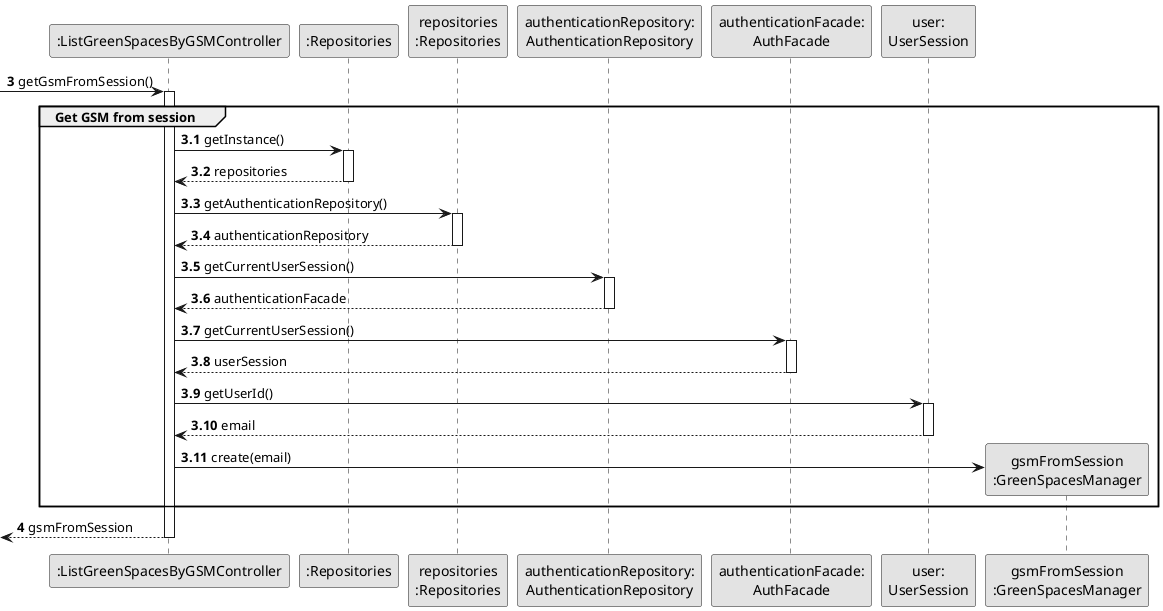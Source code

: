 @startuml
skinparam monochrome true
skinparam packageStyle rectangle
skinparam shadowing false

autonumber

'hide footbox

participant ":ListGreenSpacesByGSMController" as CTRL
participant ":Repositories" as REP
participant "repositories\n:Repositories" as REPS
participant "authenticationRepository:\nAuthenticationRepository" as authentication
participant "authenticationFacade:\nAuthFacade" as authFacade
participant "user:\nUserSession" as user
participant "gsmFromSession\n:GreenSpacesManager" as GREENSPACEMANAGER

autonumber 3

 -> CTRL : getGsmFromSession()
autonumber 3.1
activate CTRL
    group Get GSM from session

            CTRL -> REP : getInstance()
            activate REP

            REP --> CTRL: repositories
            deactivate REP

            CTRL -> REPS: getAuthenticationRepository()
                        activate REPS

                        REPS --> CTRL: authenticationRepository
                        deactivate REPS

                        CTRL -> authentication: getCurrentUserSession()
                        activate authentication

                        authentication --> CTRL: authenticationFacade
                        deactivate authentication

                        CTRL -> authFacade: getCurrentUserSession()
                        activate authFacade

                        authFacade --> CTRL: userSession
                        deactivate authFacade

                        CTRL -> user: getUserId()
                        activate user

                        user --> CTRL: email
                        deactivate user

                        CTRL -> GREENSPACEMANAGER** : create(email)

    end
    autonumber 4
    <-- CTRL  : gsmFromSession
deactivate CTRL

@enduml